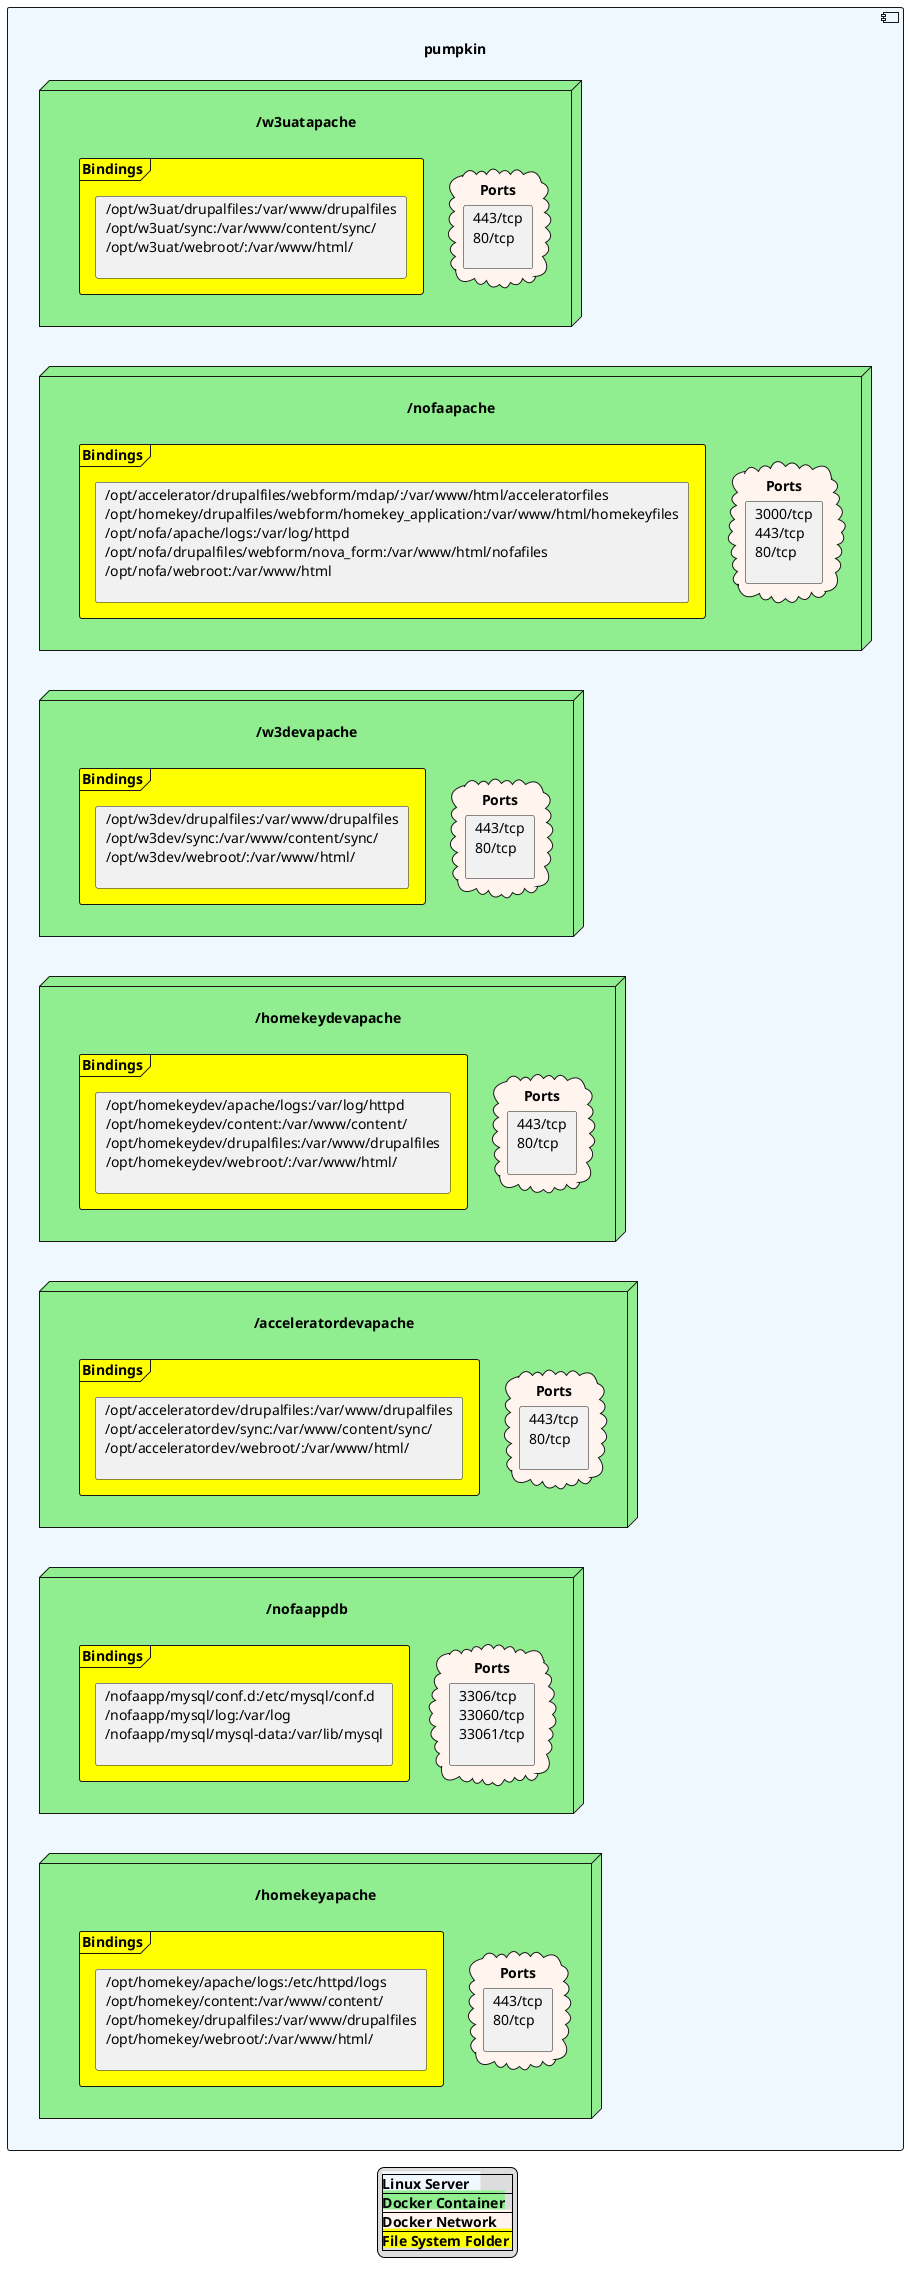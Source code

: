 @startuml "Generated"
'on: 2022-01-20T13:58:52.811-08:00
' hide stereotype
legend
|<back:AliceBlue><b>Linux Server   </b></back>|
|<back:LightGreen><b>Docker Container</b></back>|
|<back:SeaShell><b>Docker Network    </b></back>|
|<back:Yellow><b>File System Folder </b></back>|
endlegend

	component "\npumpkin" as x136404212 #AliceBlue {
	

		node "\n/w3uatapache" as x212689061 #LightGreen {
	

			cloud "Ports" as ports958 #SeaShell {
			card "443/tcp\n80/tcp\n" as pval135
}

			frame "Bindings"  as bind770 #Yellow {
			card "/opt/w3uat/drupalfiles:/var/www/drupalfiles\n/opt/w3uat/sync:/var/www/content/sync/\n/opt/w3uat/webroot/:/var/www/html/\n" as cval968
			}

	}

		node "\n/nofaapache" as x51798953 #LightGreen {
	

			cloud "Ports" as ports597 #SeaShell {
			card "3000/tcp\n443/tcp\n80/tcp\n" as pval173
}

			frame "Bindings"  as bind555 #Yellow {
			card "/opt/accelerator/drupalfiles/webform/mdap/:/var/www/html/acceleratorfiles\n/opt/homekey/drupalfiles/webform/homekey_application:/var/www/html/homekeyfiles\n/opt/nofa/apache/logs:/var/log/httpd\n/opt/nofa/drupalfiles/webform/nova_form:/var/www/html/nofafiles\n/opt/nofa/webroot:/var/www/html\n" as cval721
			}

	}

		node "\n/w3devapache" as x227844470 #LightGreen {
	

			cloud "Ports" as ports808 #SeaShell {
			card "443/tcp\n80/tcp\n" as pval895
}

			frame "Bindings"  as bind407 #Yellow {
			card "/opt/w3dev/drupalfiles:/var/www/drupalfiles\n/opt/w3dev/sync:/var/www/content/sync/\n/opt/w3dev/webroot/:/var/www/html/\n" as cval304
			}

	}

		node "\n/homekeydevapache" as x237945370 #LightGreen {
	

			cloud "Ports" as ports892 #SeaShell {
			card "443/tcp\n80/tcp\n" as pval745
}

			frame "Bindings"  as bind260 #Yellow {
			card "/opt/homekeydev/apache/logs:/var/log/httpd\n/opt/homekeydev/content:/var/www/content/\n/opt/homekeydev/drupalfiles:/var/www/drupalfiles\n/opt/homekeydev/webroot/:/var/www/html/\n" as cval71
			}

	}

	 

		node "\n/acceleratordevapache" as x81443005 #LightGreen {
	

			cloud "Ports" as ports979 #SeaShell {
			card "443/tcp\n80/tcp\n" as pval622
}

			frame "Bindings"  as bind343 #Yellow {
			card "/opt/acceleratordev/drupalfiles:/var/www/drupalfiles\n/opt/acceleratordev/sync:/var/www/content/sync/\n/opt/acceleratordev/webroot/:/var/www/html/\n" as cval535
			}

	}

		node "\n/nofaappdb" as x4480958 #LightGreen {
	

			cloud "Ports" as ports860 #SeaShell {
			card "3306/tcp\n33060/tcp\n33061/tcp\n" as pval994
}

			frame "Bindings"  as bind752 #Yellow {
			card "/nofaapp/mysql/conf.d:/etc/mysql/conf.d\n/nofaapp/mysql/log:/var/log\n/nofaapp/mysql/mysql-data:/var/lib/mysql\n" as cval315
			}

	}

		node "\n/homekeyapache" as x111235695 #LightGreen {
	

			cloud "Ports" as ports939 #SeaShell {
			card "443/tcp\n80/tcp\n" as pval644
}

			frame "Bindings"  as bind864 #Yellow {
			card "/opt/homekey/apache/logs:/etc/httpd/logs\n/opt/homekey/content:/var/www/content/\n/opt/homekey/drupalfiles:/var/www/drupalfiles\n/opt/homekey/webroot/:/var/www/html/\n" as cval116
			}

	}

	 

	 
x212689061 -[hidden]- x51798953
x51798953 -[hidden]- x227844470
x227844470 -[hidden]-  x237945370
x237945370 -[hidden]- x81443005
x81443005 -[hidden]- x4480958
x4480958 -[hidden]- x111235695
 

}
@enduml